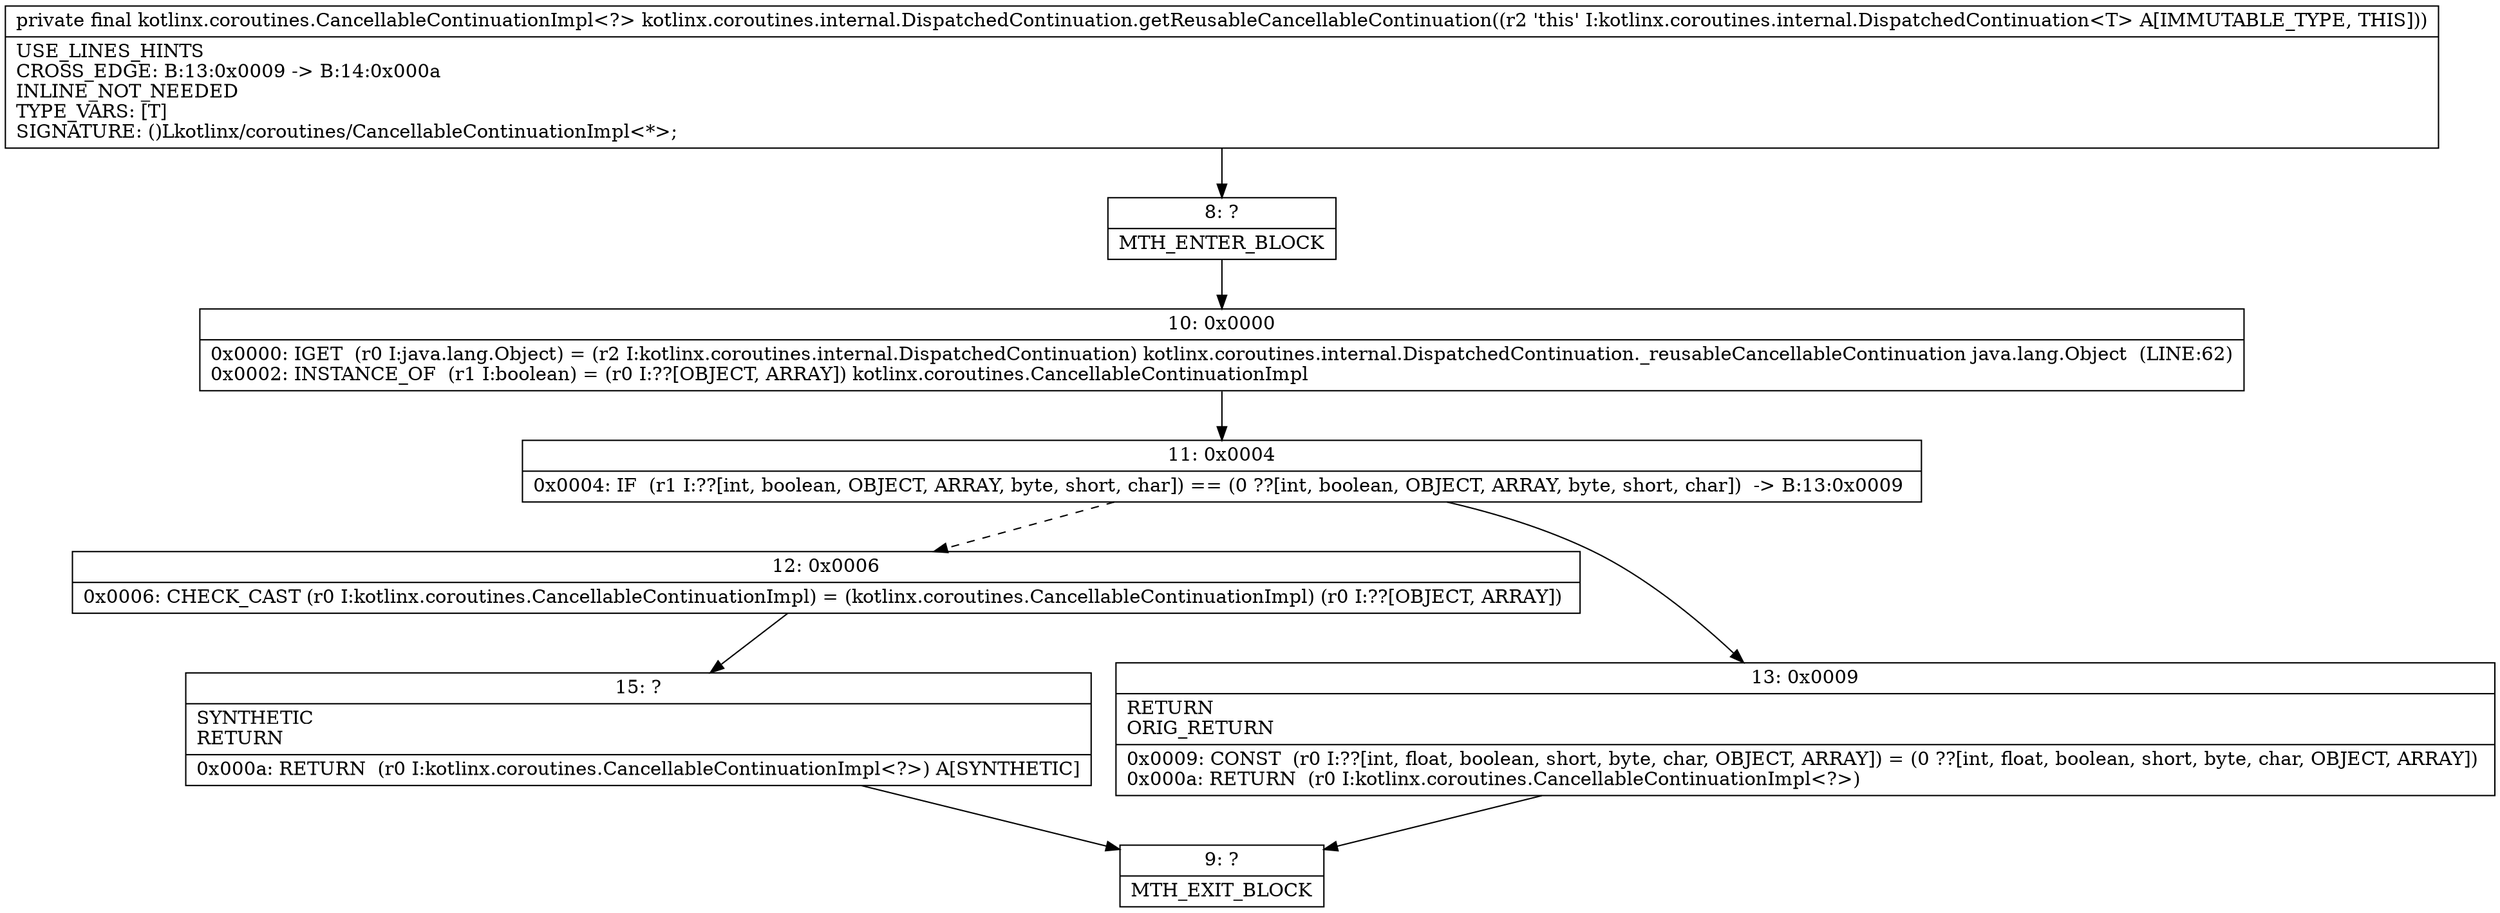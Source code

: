 digraph "CFG forkotlinx.coroutines.internal.DispatchedContinuation.getReusableCancellableContinuation()Lkotlinx\/coroutines\/CancellableContinuationImpl;" {
Node_8 [shape=record,label="{8\:\ ?|MTH_ENTER_BLOCK\l}"];
Node_10 [shape=record,label="{10\:\ 0x0000|0x0000: IGET  (r0 I:java.lang.Object) = (r2 I:kotlinx.coroutines.internal.DispatchedContinuation) kotlinx.coroutines.internal.DispatchedContinuation._reusableCancellableContinuation java.lang.Object  (LINE:62)\l0x0002: INSTANCE_OF  (r1 I:boolean) = (r0 I:??[OBJECT, ARRAY]) kotlinx.coroutines.CancellableContinuationImpl \l}"];
Node_11 [shape=record,label="{11\:\ 0x0004|0x0004: IF  (r1 I:??[int, boolean, OBJECT, ARRAY, byte, short, char]) == (0 ??[int, boolean, OBJECT, ARRAY, byte, short, char])  \-\> B:13:0x0009 \l}"];
Node_12 [shape=record,label="{12\:\ 0x0006|0x0006: CHECK_CAST (r0 I:kotlinx.coroutines.CancellableContinuationImpl) = (kotlinx.coroutines.CancellableContinuationImpl) (r0 I:??[OBJECT, ARRAY]) \l}"];
Node_15 [shape=record,label="{15\:\ ?|SYNTHETIC\lRETURN\l|0x000a: RETURN  (r0 I:kotlinx.coroutines.CancellableContinuationImpl\<?\>) A[SYNTHETIC]\l}"];
Node_9 [shape=record,label="{9\:\ ?|MTH_EXIT_BLOCK\l}"];
Node_13 [shape=record,label="{13\:\ 0x0009|RETURN\lORIG_RETURN\l|0x0009: CONST  (r0 I:??[int, float, boolean, short, byte, char, OBJECT, ARRAY]) = (0 ??[int, float, boolean, short, byte, char, OBJECT, ARRAY]) \l0x000a: RETURN  (r0 I:kotlinx.coroutines.CancellableContinuationImpl\<?\>) \l}"];
MethodNode[shape=record,label="{private final kotlinx.coroutines.CancellableContinuationImpl\<?\> kotlinx.coroutines.internal.DispatchedContinuation.getReusableCancellableContinuation((r2 'this' I:kotlinx.coroutines.internal.DispatchedContinuation\<T\> A[IMMUTABLE_TYPE, THIS]))  | USE_LINES_HINTS\lCROSS_EDGE: B:13:0x0009 \-\> B:14:0x000a\lINLINE_NOT_NEEDED\lTYPE_VARS: [T]\lSIGNATURE: ()Lkotlinx\/coroutines\/CancellableContinuationImpl\<*\>;\l}"];
MethodNode -> Node_8;Node_8 -> Node_10;
Node_10 -> Node_11;
Node_11 -> Node_12[style=dashed];
Node_11 -> Node_13;
Node_12 -> Node_15;
Node_15 -> Node_9;
Node_13 -> Node_9;
}


